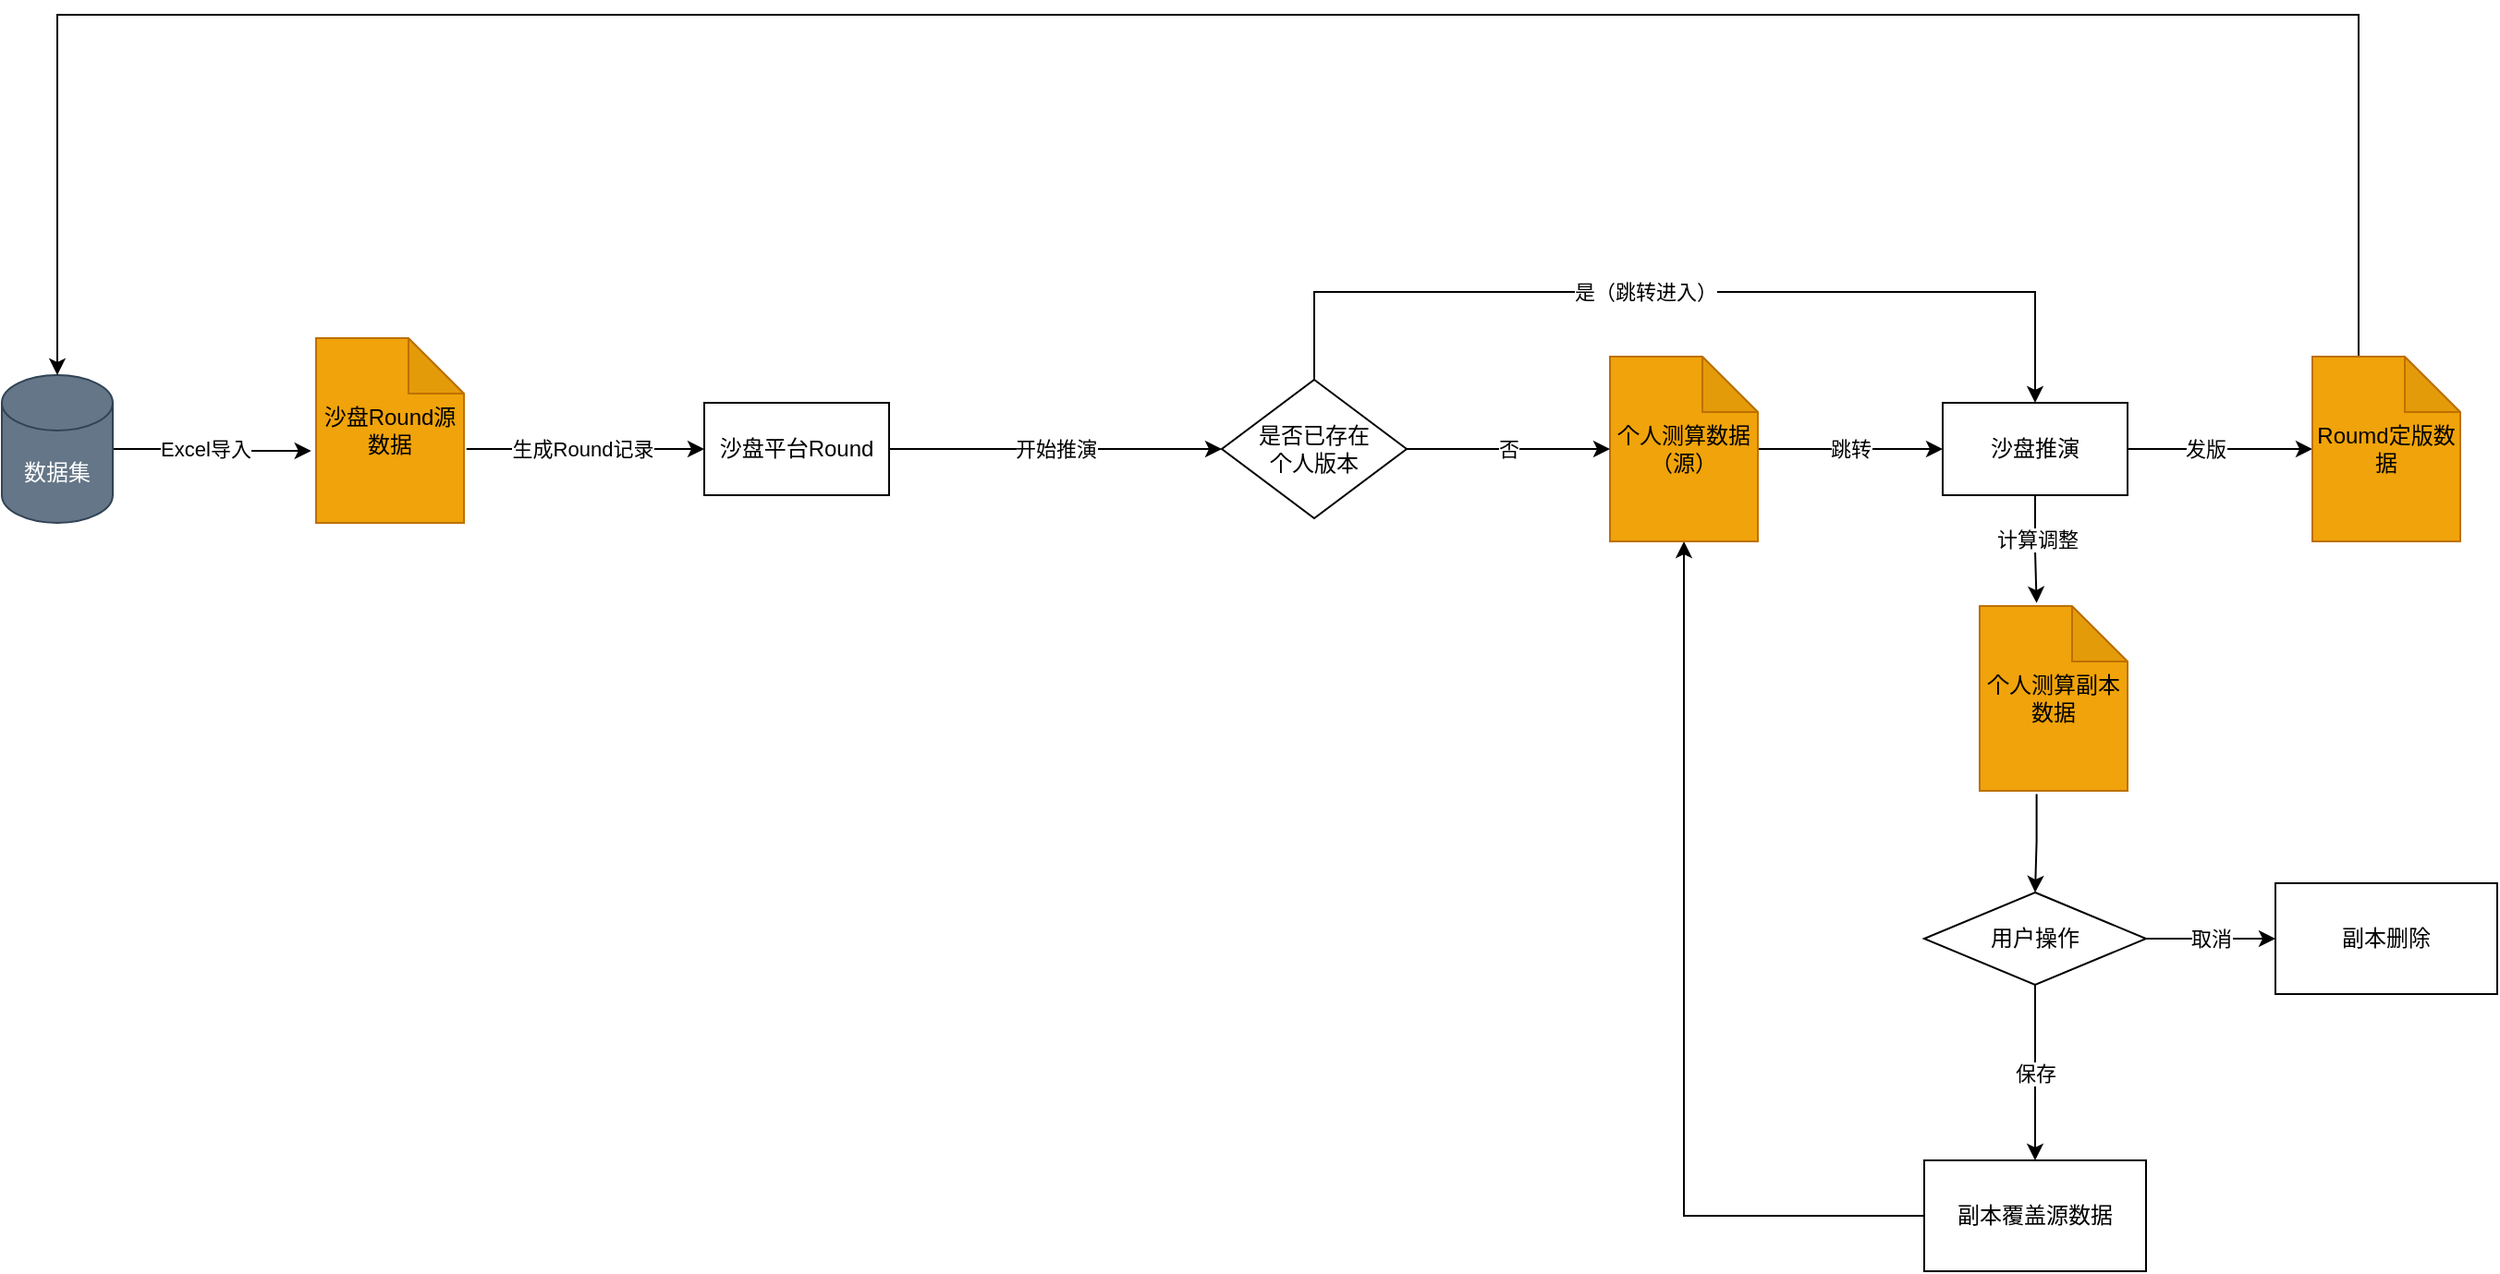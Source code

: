 <mxfile version="21.3.8" type="github">
  <diagram name="第 1 页" id="RcuNdlHDXZPaqMJl9dOt">
    <mxGraphModel dx="2420" dy="840" grid="1" gridSize="10" guides="1" tooltips="1" connect="1" arrows="1" fold="1" page="1" pageScale="1" pageWidth="827" pageHeight="1169" math="0" shadow="0">
      <root>
        <mxCell id="0" />
        <mxCell id="1" parent="0" />
        <mxCell id="jwdTjVKlBSezz26rAJ9t-45" value="开始推演" style="edgeStyle=orthogonalEdgeStyle;rounded=0;orthogonalLoop=1;jettySize=auto;html=1;" edge="1" parent="1" source="jwdTjVKlBSezz26rAJ9t-2" target="jwdTjVKlBSezz26rAJ9t-44">
          <mxGeometry relative="1" as="geometry" />
        </mxCell>
        <mxCell id="jwdTjVKlBSezz26rAJ9t-2" value="沙盘平台Round" style="rounded=0;whiteSpace=wrap;html=1;" vertex="1" parent="1">
          <mxGeometry x="20" y="290" width="100" height="50" as="geometry" />
        </mxCell>
        <mxCell id="jwdTjVKlBSezz26rAJ9t-8" value="" style="edgeStyle=orthogonalEdgeStyle;rounded=0;orthogonalLoop=1;jettySize=auto;html=1;entryX=0.385;entryY=-0.016;entryDx=0;entryDy=0;entryPerimeter=0;" edge="1" parent="1" source="jwdTjVKlBSezz26rAJ9t-5" target="jwdTjVKlBSezz26rAJ9t-37">
          <mxGeometry relative="1" as="geometry">
            <mxPoint x="740" y="390.0" as="targetPoint" />
          </mxGeometry>
        </mxCell>
        <mxCell id="jwdTjVKlBSezz26rAJ9t-9" value="计算调整" style="edgeLabel;html=1;align=center;verticalAlign=middle;resizable=0;points=[];" vertex="1" connectable="0" parent="jwdTjVKlBSezz26rAJ9t-8">
          <mxGeometry x="-0.205" y="1" relative="1" as="geometry">
            <mxPoint as="offset" />
          </mxGeometry>
        </mxCell>
        <mxCell id="jwdTjVKlBSezz26rAJ9t-21" value="" style="edgeStyle=orthogonalEdgeStyle;rounded=0;orthogonalLoop=1;jettySize=auto;html=1;entryX=0;entryY=0.5;entryDx=0;entryDy=0;entryPerimeter=0;" edge="1" parent="1" source="jwdTjVKlBSezz26rAJ9t-5" target="jwdTjVKlBSezz26rAJ9t-36">
          <mxGeometry relative="1" as="geometry">
            <mxPoint x="910" y="315" as="targetPoint" />
          </mxGeometry>
        </mxCell>
        <mxCell id="jwdTjVKlBSezz26rAJ9t-23" value="发版" style="edgeLabel;html=1;align=center;verticalAlign=middle;resizable=0;points=[];" vertex="1" connectable="0" parent="jwdTjVKlBSezz26rAJ9t-21">
          <mxGeometry x="-0.171" relative="1" as="geometry">
            <mxPoint as="offset" />
          </mxGeometry>
        </mxCell>
        <mxCell id="jwdTjVKlBSezz26rAJ9t-5" value="沙盘推演" style="rounded=0;whiteSpace=wrap;html=1;" vertex="1" parent="1">
          <mxGeometry x="690" y="290" width="100" height="50" as="geometry" />
        </mxCell>
        <mxCell id="jwdTjVKlBSezz26rAJ9t-11" value="" style="edgeStyle=orthogonalEdgeStyle;rounded=0;orthogonalLoop=1;jettySize=auto;html=1;exitX=0.385;exitY=1.017;exitDx=0;exitDy=0;exitPerimeter=0;" edge="1" parent="1" source="jwdTjVKlBSezz26rAJ9t-37" target="jwdTjVKlBSezz26rAJ9t-10">
          <mxGeometry relative="1" as="geometry">
            <mxPoint x="740" y="470" as="sourcePoint" />
          </mxGeometry>
        </mxCell>
        <mxCell id="jwdTjVKlBSezz26rAJ9t-13" value="取消" style="edgeStyle=orthogonalEdgeStyle;rounded=0;orthogonalLoop=1;jettySize=auto;html=1;" edge="1" parent="1" source="jwdTjVKlBSezz26rAJ9t-10" target="jwdTjVKlBSezz26rAJ9t-12">
          <mxGeometry relative="1" as="geometry" />
        </mxCell>
        <mxCell id="jwdTjVKlBSezz26rAJ9t-15" value="保存" style="edgeStyle=orthogonalEdgeStyle;rounded=0;orthogonalLoop=1;jettySize=auto;html=1;" edge="1" parent="1" source="jwdTjVKlBSezz26rAJ9t-10" target="jwdTjVKlBSezz26rAJ9t-14">
          <mxGeometry relative="1" as="geometry" />
        </mxCell>
        <mxCell id="jwdTjVKlBSezz26rAJ9t-10" value="用户操作" style="rhombus;whiteSpace=wrap;html=1;rounded=0;" vertex="1" parent="1">
          <mxGeometry x="680" y="555" width="120" height="50" as="geometry" />
        </mxCell>
        <mxCell id="jwdTjVKlBSezz26rAJ9t-12" value="副本删除" style="whiteSpace=wrap;html=1;rounded=0;" vertex="1" parent="1">
          <mxGeometry x="870" y="550" width="120" height="60" as="geometry" />
        </mxCell>
        <mxCell id="jwdTjVKlBSezz26rAJ9t-19" style="edgeStyle=orthogonalEdgeStyle;rounded=0;orthogonalLoop=1;jettySize=auto;html=1;entryX=0.5;entryY=1;entryDx=0;entryDy=0;entryPerimeter=0;" edge="1" parent="1" source="jwdTjVKlBSezz26rAJ9t-14" target="jwdTjVKlBSezz26rAJ9t-35">
          <mxGeometry relative="1" as="geometry">
            <mxPoint x="540" y="355" as="targetPoint" />
          </mxGeometry>
        </mxCell>
        <mxCell id="jwdTjVKlBSezz26rAJ9t-14" value="副本覆盖源数据" style="whiteSpace=wrap;html=1;rounded=0;" vertex="1" parent="1">
          <mxGeometry x="680" y="700" width="120" height="60" as="geometry" />
        </mxCell>
        <mxCell id="jwdTjVKlBSezz26rAJ9t-29" value="" style="edgeStyle=orthogonalEdgeStyle;rounded=0;orthogonalLoop=1;jettySize=auto;html=1;entryX=0;entryY=0.5;entryDx=0;entryDy=0;exitX=1.017;exitY=0.6;exitDx=0;exitDy=0;exitPerimeter=0;" edge="1" parent="1" source="jwdTjVKlBSezz26rAJ9t-32" target="jwdTjVKlBSezz26rAJ9t-2">
          <mxGeometry relative="1" as="geometry">
            <mxPoint x="-100" y="315" as="sourcePoint" />
            <mxPoint x="-70" y="315.0" as="targetPoint" />
          </mxGeometry>
        </mxCell>
        <mxCell id="jwdTjVKlBSezz26rAJ9t-30" value="生成Round记录" style="edgeLabel;html=1;align=center;verticalAlign=middle;resizable=0;points=[];" vertex="1" connectable="0" parent="jwdTjVKlBSezz26rAJ9t-29">
          <mxGeometry x="-0.382" y="-3" relative="1" as="geometry">
            <mxPoint x="23" y="-3" as="offset" />
          </mxGeometry>
        </mxCell>
        <mxCell id="jwdTjVKlBSezz26rAJ9t-33" value="" style="edgeStyle=orthogonalEdgeStyle;rounded=0;orthogonalLoop=1;jettySize=auto;html=1;entryX=-0.033;entryY=0.61;entryDx=0;entryDy=0;entryPerimeter=0;" edge="1" parent="1" source="jwdTjVKlBSezz26rAJ9t-31" target="jwdTjVKlBSezz26rAJ9t-32">
          <mxGeometry relative="1" as="geometry" />
        </mxCell>
        <mxCell id="jwdTjVKlBSezz26rAJ9t-34" value="Excel导入" style="edgeLabel;html=1;align=center;verticalAlign=middle;resizable=0;points=[];" vertex="1" connectable="0" parent="jwdTjVKlBSezz26rAJ9t-33">
          <mxGeometry x="-0.71" y="1" relative="1" as="geometry">
            <mxPoint x="34" y="1" as="offset" />
          </mxGeometry>
        </mxCell>
        <mxCell id="jwdTjVKlBSezz26rAJ9t-31" value="数据集" style="shape=cylinder3;whiteSpace=wrap;html=1;boundedLbl=1;backgroundOutline=1;size=15;fillColor=#647687;fontColor=#ffffff;strokeColor=#314354;" vertex="1" parent="1">
          <mxGeometry x="-360" y="275" width="60" height="80" as="geometry" />
        </mxCell>
        <mxCell id="jwdTjVKlBSezz26rAJ9t-32" value="沙盘Round源数据" style="shape=note;whiteSpace=wrap;html=1;backgroundOutline=1;darkOpacity=0.05;fillColor=#f0a30a;fontColor=#000000;strokeColor=#BD7000;" vertex="1" parent="1">
          <mxGeometry x="-190" y="255" width="80" height="100" as="geometry" />
        </mxCell>
        <mxCell id="jwdTjVKlBSezz26rAJ9t-39" value="跳转" style="edgeStyle=orthogonalEdgeStyle;rounded=0;orthogonalLoop=1;jettySize=auto;html=1;entryX=0;entryY=0.5;entryDx=0;entryDy=0;" edge="1" parent="1" source="jwdTjVKlBSezz26rAJ9t-35" target="jwdTjVKlBSezz26rAJ9t-5">
          <mxGeometry relative="1" as="geometry">
            <mxPoint x="670" y="330" as="targetPoint" />
          </mxGeometry>
        </mxCell>
        <mxCell id="jwdTjVKlBSezz26rAJ9t-35" value="个人测算数据（源）" style="shape=note;whiteSpace=wrap;html=1;backgroundOutline=1;darkOpacity=0.05;fillColor=#f0a30a;fontColor=#000000;strokeColor=#BD7000;" vertex="1" parent="1">
          <mxGeometry x="510" y="265" width="80" height="100" as="geometry" />
        </mxCell>
        <mxCell id="jwdTjVKlBSezz26rAJ9t-40" style="edgeStyle=orthogonalEdgeStyle;rounded=0;orthogonalLoop=1;jettySize=auto;html=1;exitX=0;exitY=0;exitDx=25;exitDy=0;exitPerimeter=0;entryX=0.5;entryY=0;entryDx=0;entryDy=0;entryPerimeter=0;" edge="1" parent="1" source="jwdTjVKlBSezz26rAJ9t-36" target="jwdTjVKlBSezz26rAJ9t-31">
          <mxGeometry relative="1" as="geometry">
            <Array as="points">
              <mxPoint x="915" y="80" />
              <mxPoint x="-330" y="80" />
            </Array>
          </mxGeometry>
        </mxCell>
        <mxCell id="jwdTjVKlBSezz26rAJ9t-36" value="Roumd定版数据" style="shape=note;whiteSpace=wrap;html=1;backgroundOutline=1;darkOpacity=0.05;fillColor=#f0a30a;fontColor=#000000;strokeColor=#BD7000;" vertex="1" parent="1">
          <mxGeometry x="890" y="265" width="80" height="100" as="geometry" />
        </mxCell>
        <mxCell id="jwdTjVKlBSezz26rAJ9t-37" value="个人测算副本数据" style="shape=note;whiteSpace=wrap;html=1;backgroundOutline=1;darkOpacity=0.05;fillColor=#f0a30a;fontColor=#000000;strokeColor=#BD7000;" vertex="1" parent="1">
          <mxGeometry x="710" y="400" width="80" height="100" as="geometry" />
        </mxCell>
        <mxCell id="jwdTjVKlBSezz26rAJ9t-46" value="否" style="edgeStyle=orthogonalEdgeStyle;rounded=0;orthogonalLoop=1;jettySize=auto;html=1;exitX=1;exitY=0.5;exitDx=0;exitDy=0;entryX=0;entryY=0.5;entryDx=0;entryDy=0;entryPerimeter=0;" edge="1" parent="1" source="jwdTjVKlBSezz26rAJ9t-44" target="jwdTjVKlBSezz26rAJ9t-35">
          <mxGeometry relative="1" as="geometry" />
        </mxCell>
        <mxCell id="jwdTjVKlBSezz26rAJ9t-50" style="edgeStyle=orthogonalEdgeStyle;rounded=0;orthogonalLoop=1;jettySize=auto;html=1;entryX=0.5;entryY=0;entryDx=0;entryDy=0;" edge="1" parent="1" source="jwdTjVKlBSezz26rAJ9t-44" target="jwdTjVKlBSezz26rAJ9t-5">
          <mxGeometry relative="1" as="geometry">
            <Array as="points">
              <mxPoint x="350" y="230" />
              <mxPoint x="740" y="230" />
            </Array>
          </mxGeometry>
        </mxCell>
        <mxCell id="jwdTjVKlBSezz26rAJ9t-51" value="是（跳转进入）" style="edgeLabel;html=1;align=center;verticalAlign=middle;resizable=0;points=[];" vertex="1" connectable="0" parent="jwdTjVKlBSezz26rAJ9t-50">
          <mxGeometry x="-0.09" relative="1" as="geometry">
            <mxPoint as="offset" />
          </mxGeometry>
        </mxCell>
        <mxCell id="jwdTjVKlBSezz26rAJ9t-44" value="是否已存在&lt;br&gt;个人版本" style="rhombus;whiteSpace=wrap;html=1;rounded=0;" vertex="1" parent="1">
          <mxGeometry x="300" y="277.5" width="100" height="75" as="geometry" />
        </mxCell>
      </root>
    </mxGraphModel>
  </diagram>
</mxfile>
